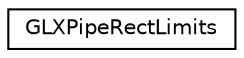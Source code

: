 digraph "Graphical Class Hierarchy"
{
  edge [fontname="Helvetica",fontsize="10",labelfontname="Helvetica",labelfontsize="10"];
  node [fontname="Helvetica",fontsize="10",shape=record];
  rankdir="LR";
  Node1 [label="GLXPipeRectLimits",height=0.2,width=0.4,color="black", fillcolor="white", style="filled",URL="$struct_g_l_x_pipe_rect_limits.html"];
}
